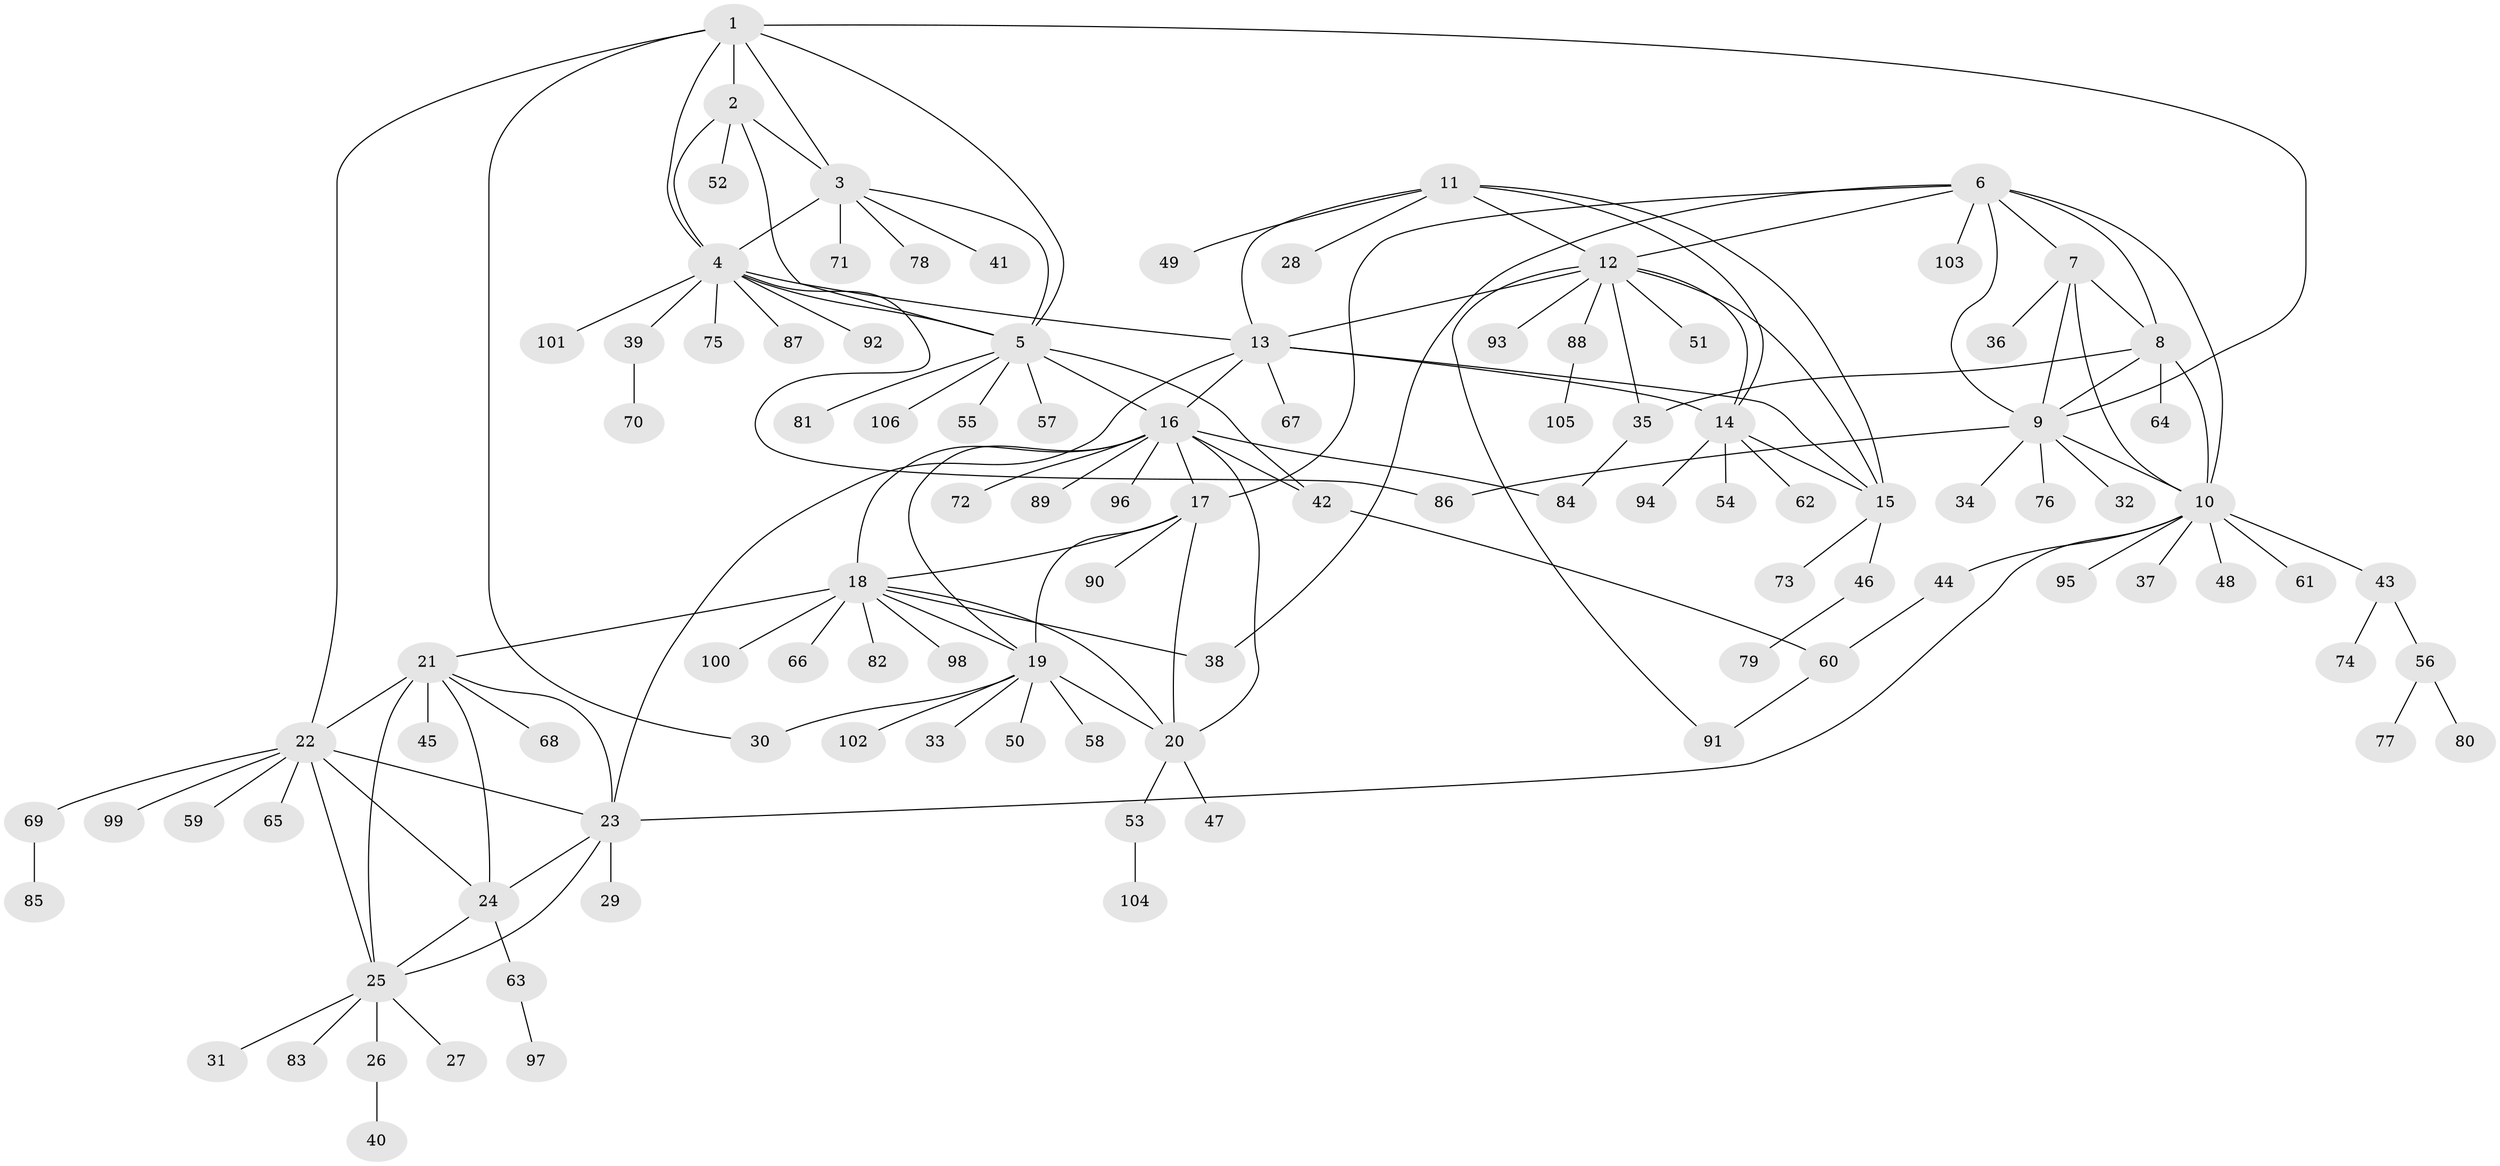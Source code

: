 // Generated by graph-tools (version 1.1) at 2025/15/03/09/25 04:15:46]
// undirected, 106 vertices, 149 edges
graph export_dot {
graph [start="1"]
  node [color=gray90,style=filled];
  1;
  2;
  3;
  4;
  5;
  6;
  7;
  8;
  9;
  10;
  11;
  12;
  13;
  14;
  15;
  16;
  17;
  18;
  19;
  20;
  21;
  22;
  23;
  24;
  25;
  26;
  27;
  28;
  29;
  30;
  31;
  32;
  33;
  34;
  35;
  36;
  37;
  38;
  39;
  40;
  41;
  42;
  43;
  44;
  45;
  46;
  47;
  48;
  49;
  50;
  51;
  52;
  53;
  54;
  55;
  56;
  57;
  58;
  59;
  60;
  61;
  62;
  63;
  64;
  65;
  66;
  67;
  68;
  69;
  70;
  71;
  72;
  73;
  74;
  75;
  76;
  77;
  78;
  79;
  80;
  81;
  82;
  83;
  84;
  85;
  86;
  87;
  88;
  89;
  90;
  91;
  92;
  93;
  94;
  95;
  96;
  97;
  98;
  99;
  100;
  101;
  102;
  103;
  104;
  105;
  106;
  1 -- 2;
  1 -- 3;
  1 -- 4;
  1 -- 5;
  1 -- 9;
  1 -- 22;
  1 -- 30;
  2 -- 3;
  2 -- 4;
  2 -- 5;
  2 -- 52;
  3 -- 4;
  3 -- 5;
  3 -- 41;
  3 -- 71;
  3 -- 78;
  4 -- 5;
  4 -- 13;
  4 -- 39;
  4 -- 75;
  4 -- 86;
  4 -- 87;
  4 -- 92;
  4 -- 101;
  5 -- 16;
  5 -- 42;
  5 -- 55;
  5 -- 57;
  5 -- 81;
  5 -- 106;
  6 -- 7;
  6 -- 8;
  6 -- 9;
  6 -- 10;
  6 -- 12;
  6 -- 17;
  6 -- 38;
  6 -- 103;
  7 -- 8;
  7 -- 9;
  7 -- 10;
  7 -- 36;
  8 -- 9;
  8 -- 10;
  8 -- 35;
  8 -- 64;
  9 -- 10;
  9 -- 32;
  9 -- 34;
  9 -- 76;
  9 -- 86;
  10 -- 23;
  10 -- 37;
  10 -- 43;
  10 -- 44;
  10 -- 48;
  10 -- 61;
  10 -- 95;
  11 -- 12;
  11 -- 13;
  11 -- 14;
  11 -- 15;
  11 -- 28;
  11 -- 49;
  12 -- 13;
  12 -- 14;
  12 -- 15;
  12 -- 35;
  12 -- 51;
  12 -- 88;
  12 -- 91;
  12 -- 93;
  13 -- 14;
  13 -- 15;
  13 -- 16;
  13 -- 23;
  13 -- 67;
  14 -- 15;
  14 -- 54;
  14 -- 62;
  14 -- 94;
  15 -- 46;
  15 -- 73;
  16 -- 17;
  16 -- 18;
  16 -- 19;
  16 -- 20;
  16 -- 42;
  16 -- 72;
  16 -- 84;
  16 -- 89;
  16 -- 96;
  17 -- 18;
  17 -- 19;
  17 -- 20;
  17 -- 90;
  18 -- 19;
  18 -- 20;
  18 -- 21;
  18 -- 38;
  18 -- 66;
  18 -- 82;
  18 -- 98;
  18 -- 100;
  19 -- 20;
  19 -- 30;
  19 -- 33;
  19 -- 50;
  19 -- 58;
  19 -- 102;
  20 -- 47;
  20 -- 53;
  21 -- 22;
  21 -- 23;
  21 -- 24;
  21 -- 25;
  21 -- 45;
  21 -- 68;
  22 -- 23;
  22 -- 24;
  22 -- 25;
  22 -- 59;
  22 -- 65;
  22 -- 69;
  22 -- 99;
  23 -- 24;
  23 -- 25;
  23 -- 29;
  24 -- 25;
  24 -- 63;
  25 -- 26;
  25 -- 27;
  25 -- 31;
  25 -- 83;
  26 -- 40;
  35 -- 84;
  39 -- 70;
  42 -- 60;
  43 -- 56;
  43 -- 74;
  44 -- 60;
  46 -- 79;
  53 -- 104;
  56 -- 77;
  56 -- 80;
  60 -- 91;
  63 -- 97;
  69 -- 85;
  88 -- 105;
}
